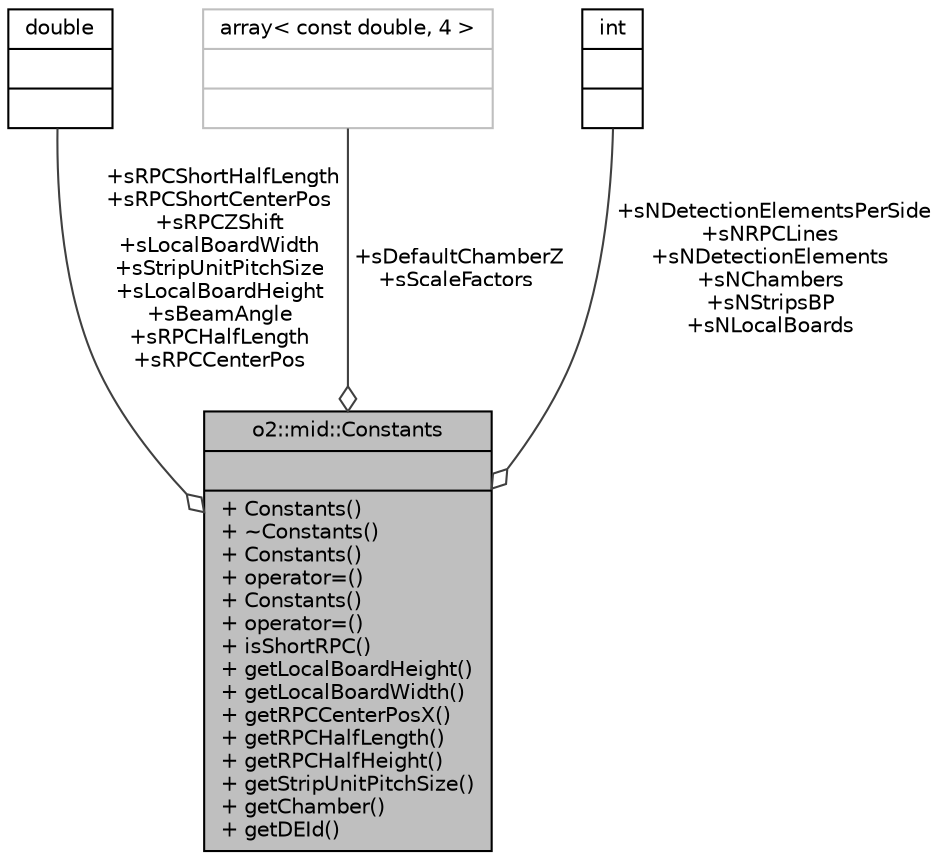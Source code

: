 digraph "o2::mid::Constants"
{
 // INTERACTIVE_SVG=YES
  bgcolor="transparent";
  edge [fontname="Helvetica",fontsize="10",labelfontname="Helvetica",labelfontsize="10"];
  node [fontname="Helvetica",fontsize="10",shape=record];
  Node1 [label="{o2::mid::Constants\n||+ Constants()\l+ ~Constants()\l+ Constants()\l+ operator=()\l+ Constants()\l+ operator=()\l+ isShortRPC()\l+ getLocalBoardHeight()\l+ getLocalBoardWidth()\l+ getRPCCenterPosX()\l+ getRPCHalfLength()\l+ getRPCHalfHeight()\l+ getStripUnitPitchSize()\l+ getChamber()\l+ getDEId()\l}",height=0.2,width=0.4,color="black", fillcolor="grey75", style="filled" fontcolor="black"];
  Node2 -> Node1 [color="grey25",fontsize="10",style="solid",label=" +sRPCShortHalfLength\n+sRPCShortCenterPos\n+sRPCZShift\n+sLocalBoardWidth\n+sStripUnitPitchSize\n+sLocalBoardHeight\n+sBeamAngle\n+sRPCHalfLength\n+sRPCCenterPos" ,arrowhead="odiamond",fontname="Helvetica"];
  Node2 [label="{double\n||}",height=0.2,width=0.4,color="black",URL="$df/de6/classdouble.html"];
  Node3 -> Node1 [color="grey25",fontsize="10",style="solid",label=" +sDefaultChamberZ\n+sScaleFactors" ,arrowhead="odiamond",fontname="Helvetica"];
  Node3 [label="{array\< const double, 4 \>\n||}",height=0.2,width=0.4,color="grey75"];
  Node4 -> Node1 [color="grey25",fontsize="10",style="solid",label=" +sNDetectionElementsPerSide\n+sNRPCLines\n+sNDetectionElements\n+sNChambers\n+sNStripsBP\n+sNLocalBoards" ,arrowhead="odiamond",fontname="Helvetica"];
  Node4 [label="{int\n||}",height=0.2,width=0.4,color="black",URL="$d1/da0/classint.html"];
}
